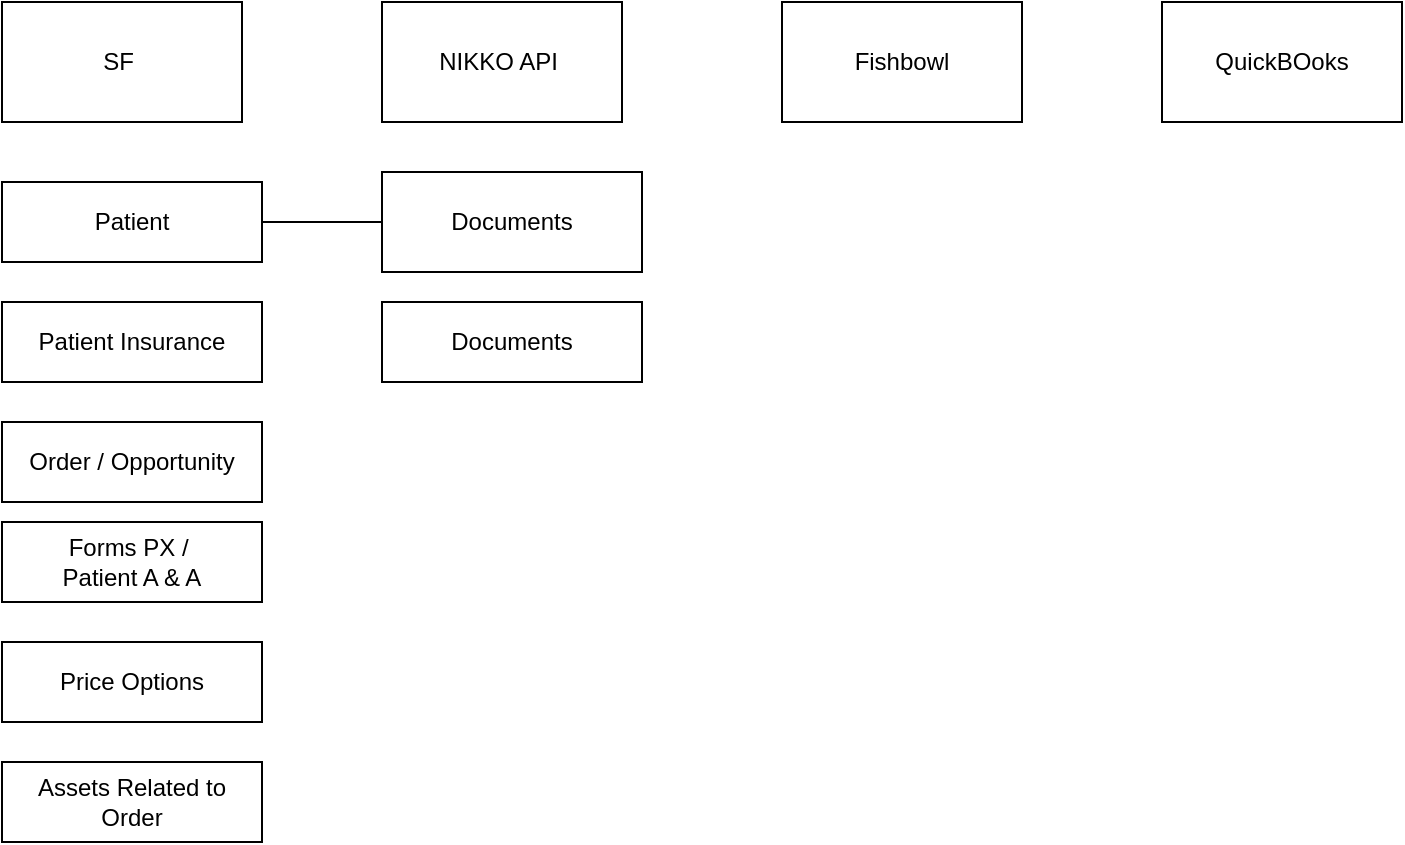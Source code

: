 <mxfile version="24.8.1">
  <diagram name="Page-1" id="OgUFZz15UBwy3MBG05r-">
    <mxGraphModel dx="1026" dy="421" grid="1" gridSize="10" guides="1" tooltips="1" connect="1" arrows="1" fold="1" page="1" pageScale="1" pageWidth="850" pageHeight="1100" math="0" shadow="0">
      <root>
        <mxCell id="0" />
        <mxCell id="1" parent="0" />
        <mxCell id="y0tBi7KK9DI4eTVJU1M6-1" value="SF&amp;nbsp;" style="rounded=0;whiteSpace=wrap;html=1;" vertex="1" parent="1">
          <mxGeometry x="70" y="40" width="120" height="60" as="geometry" />
        </mxCell>
        <mxCell id="y0tBi7KK9DI4eTVJU1M6-2" value="NIKKO API&amp;nbsp;" style="rounded=0;whiteSpace=wrap;html=1;" vertex="1" parent="1">
          <mxGeometry x="260" y="40" width="120" height="60" as="geometry" />
        </mxCell>
        <mxCell id="y0tBi7KK9DI4eTVJU1M6-3" value="Fishbowl" style="rounded=0;whiteSpace=wrap;html=1;" vertex="1" parent="1">
          <mxGeometry x="460" y="40" width="120" height="60" as="geometry" />
        </mxCell>
        <mxCell id="y0tBi7KK9DI4eTVJU1M6-4" value="QuickBOoks" style="rounded=0;whiteSpace=wrap;html=1;" vertex="1" parent="1">
          <mxGeometry x="650" y="40" width="120" height="60" as="geometry" />
        </mxCell>
        <mxCell id="y0tBi7KK9DI4eTVJU1M6-5" value="Patient" style="rounded=0;whiteSpace=wrap;html=1;" vertex="1" parent="1">
          <mxGeometry x="70" y="130" width="130" height="40" as="geometry" />
        </mxCell>
        <mxCell id="y0tBi7KK9DI4eTVJU1M6-6" value="Patient Insurance" style="rounded=0;whiteSpace=wrap;html=1;" vertex="1" parent="1">
          <mxGeometry x="70" y="190" width="130" height="40" as="geometry" />
        </mxCell>
        <mxCell id="y0tBi7KK9DI4eTVJU1M6-7" value="Order / Opportunity" style="rounded=0;whiteSpace=wrap;html=1;" vertex="1" parent="1">
          <mxGeometry x="70" y="250" width="130" height="40" as="geometry" />
        </mxCell>
        <mxCell id="y0tBi7KK9DI4eTVJU1M6-8" value="Forms PX /&amp;nbsp;&lt;div&gt;Patient A &amp;amp; A&lt;/div&gt;" style="rounded=0;whiteSpace=wrap;html=1;" vertex="1" parent="1">
          <mxGeometry x="70" y="300" width="130" height="40" as="geometry" />
        </mxCell>
        <mxCell id="y0tBi7KK9DI4eTVJU1M6-9" value="Price Options" style="rounded=0;whiteSpace=wrap;html=1;" vertex="1" parent="1">
          <mxGeometry x="70" y="360" width="130" height="40" as="geometry" />
        </mxCell>
        <mxCell id="y0tBi7KK9DI4eTVJU1M6-10" value="Assets Related to Order" style="rounded=0;whiteSpace=wrap;html=1;" vertex="1" parent="1">
          <mxGeometry x="70" y="420" width="130" height="40" as="geometry" />
        </mxCell>
        <mxCell id="y0tBi7KK9DI4eTVJU1M6-12" value="" style="endArrow=classic;html=1;rounded=0;exitX=1;exitY=0.5;exitDx=0;exitDy=0;" edge="1" parent="1" source="y0tBi7KK9DI4eTVJU1M6-5">
          <mxGeometry width="50" height="50" relative="1" as="geometry">
            <mxPoint x="400" y="270" as="sourcePoint" />
            <mxPoint x="290" y="150" as="targetPoint" />
          </mxGeometry>
        </mxCell>
        <mxCell id="y0tBi7KK9DI4eTVJU1M6-13" value="Documents" style="rounded=0;whiteSpace=wrap;html=1;" vertex="1" parent="1">
          <mxGeometry x="260" y="125" width="130" height="50" as="geometry" />
        </mxCell>
        <mxCell id="y0tBi7KK9DI4eTVJU1M6-14" value="Documents" style="rounded=0;whiteSpace=wrap;html=1;" vertex="1" parent="1">
          <mxGeometry x="260" y="190" width="130" height="40" as="geometry" />
        </mxCell>
      </root>
    </mxGraphModel>
  </diagram>
</mxfile>
